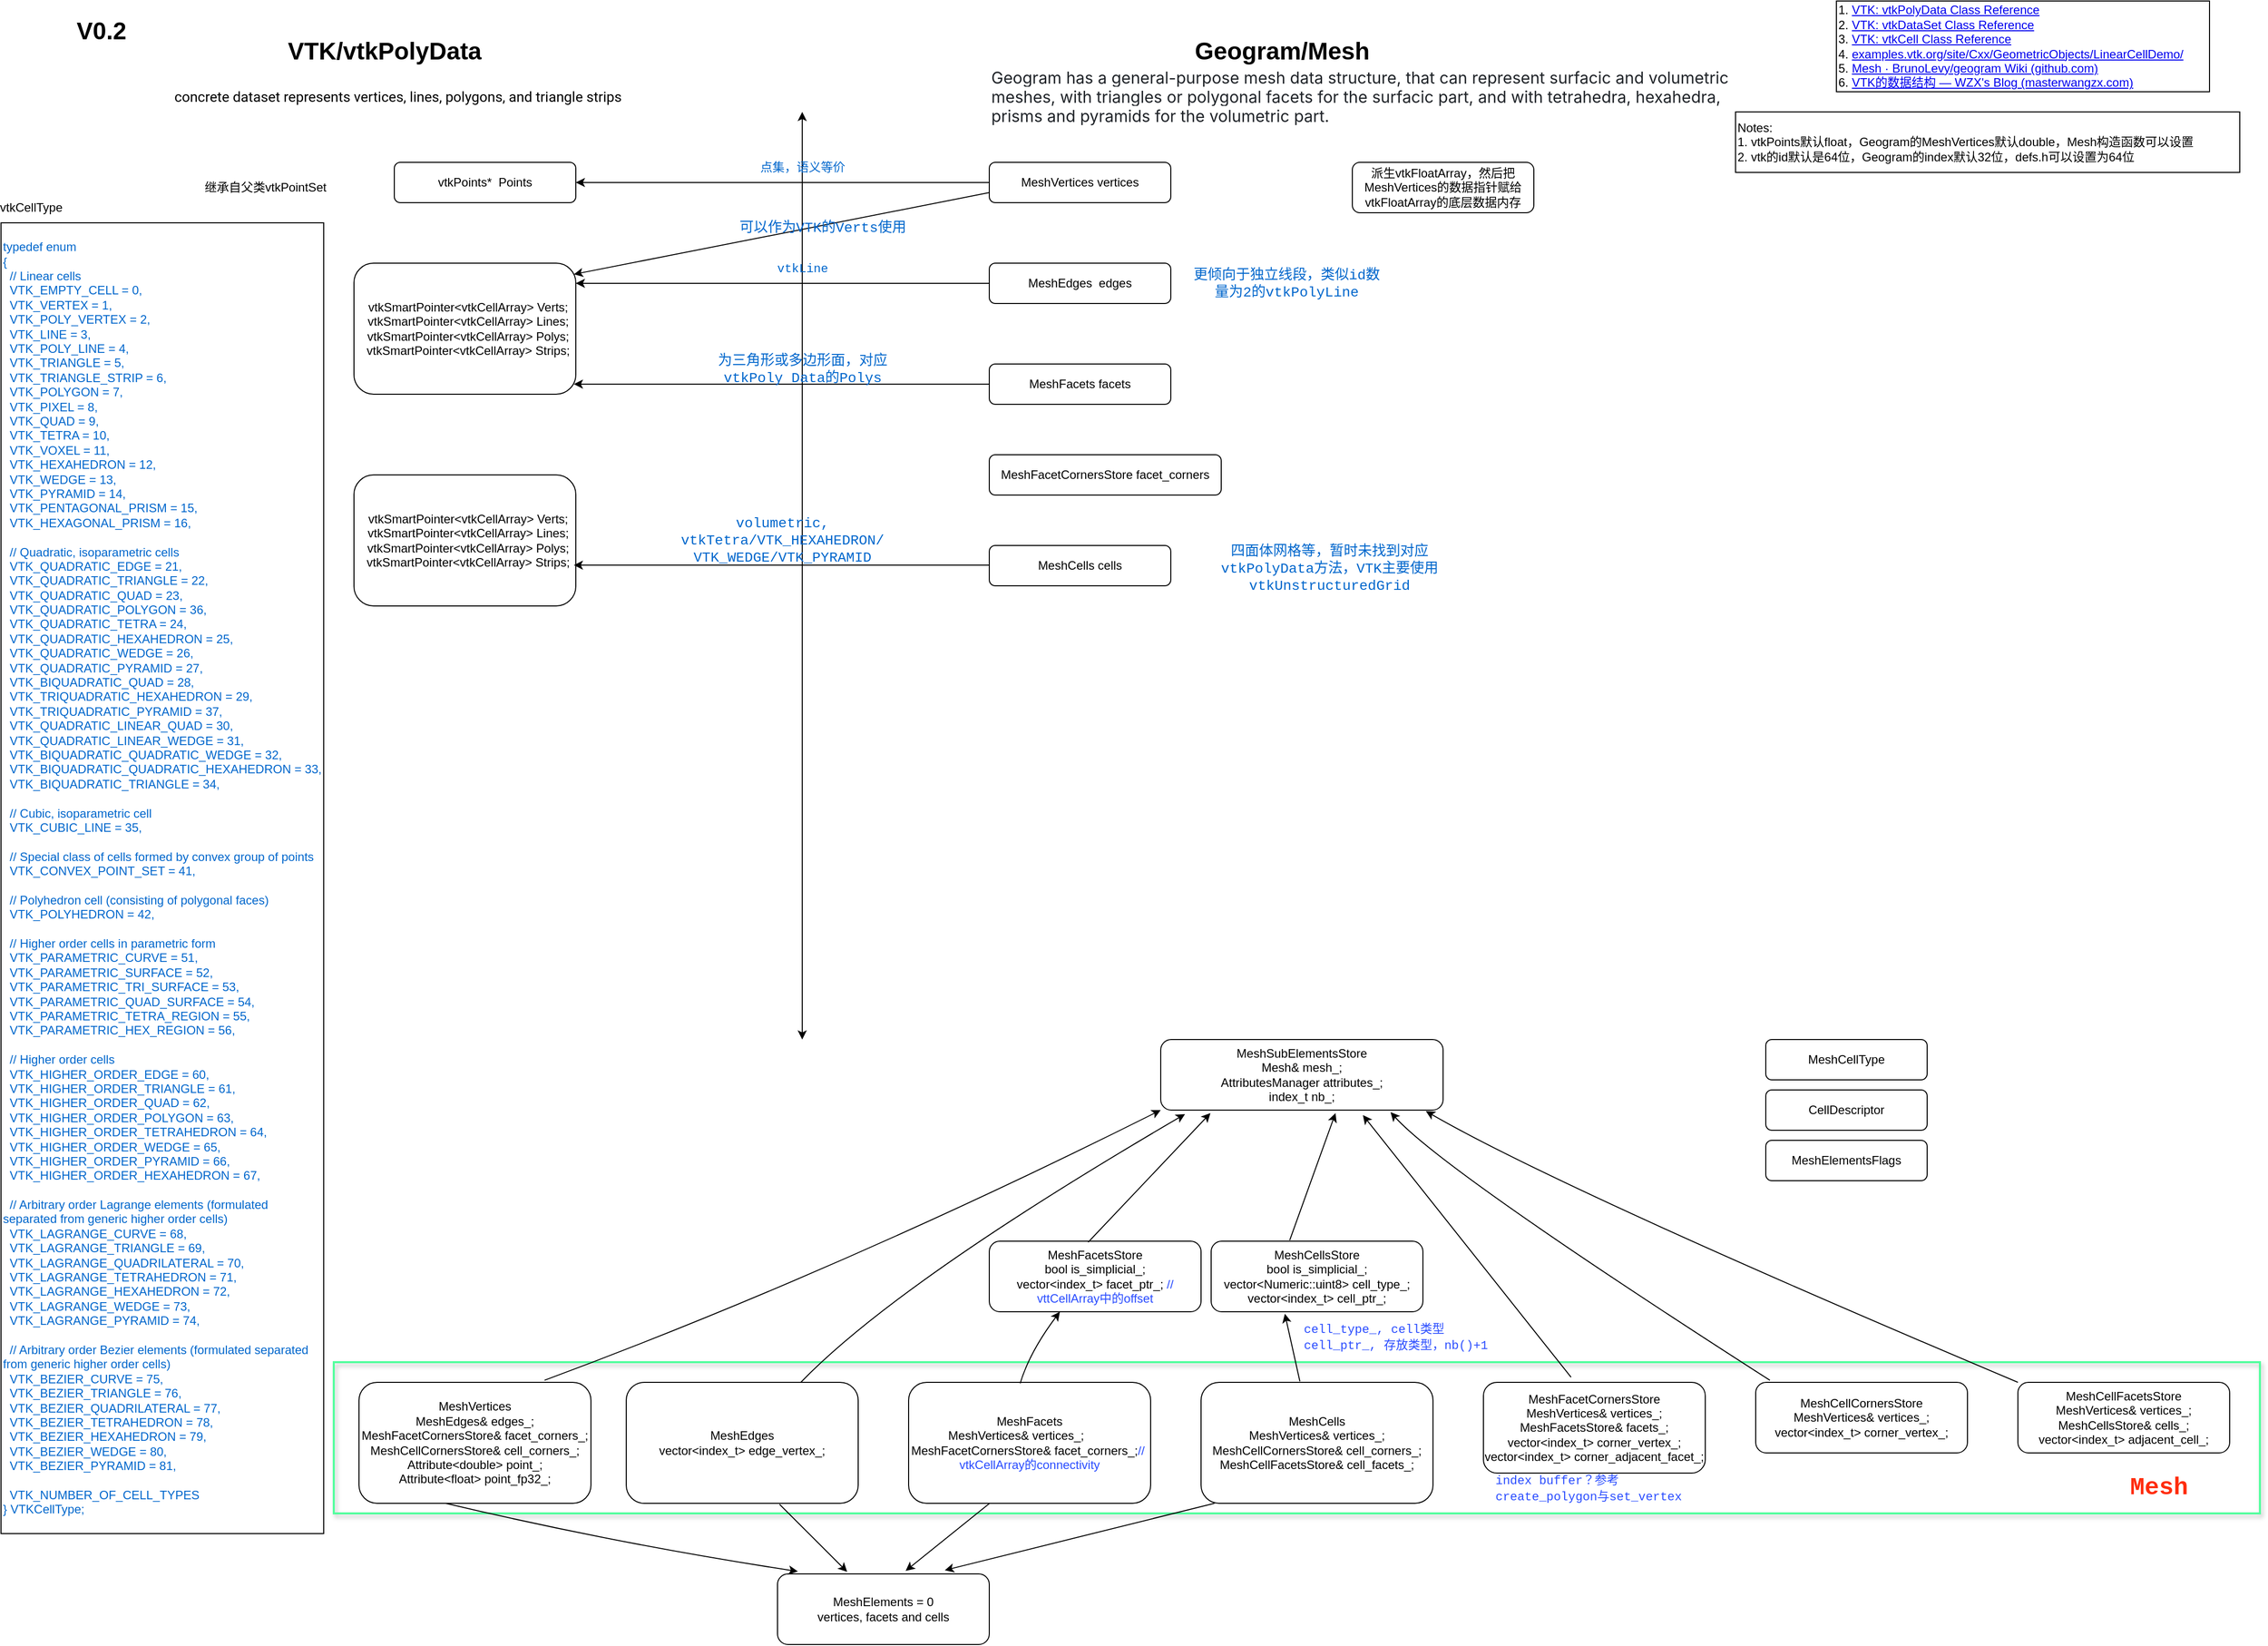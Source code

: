<mxfile version="24.0.5" type="github">
  <diagram name="第 1 页" id="XMMu1WaElMCEHJz5GcHH">
    <mxGraphModel dx="2026" dy="1153" grid="1" gridSize="10" guides="1" tooltips="1" connect="1" arrows="1" fold="1" page="1" pageScale="1" pageWidth="2336" pageHeight="1654" math="0" shadow="0">
      <root>
        <mxCell id="0" />
        <mxCell id="1" parent="0" />
        <mxCell id="H90W-LeO9eNFpw4Knfnw-34" value="" style="rounded=0;whiteSpace=wrap;html=1;fillColor=none;strokeWidth=2;strokeColor=#52FF9D;glass=0;shadow=1;textShadow=1;" parent="1" vertex="1">
          <mxGeometry x="370" y="1360" width="1910" height="150" as="geometry" />
        </mxCell>
        <mxCell id="1BC19tzi-7-pTtwrjPw2-1" value="" style="endArrow=classic;startArrow=classic;html=1;rounded=0;" parent="1" edge="1">
          <mxGeometry width="50" height="50" relative="1" as="geometry">
            <mxPoint x="834.5" y="1040" as="sourcePoint" />
            <mxPoint x="834.5" y="120" as="targetPoint" />
          </mxGeometry>
        </mxCell>
        <mxCell id="1BC19tzi-7-pTtwrjPw2-17" style="edgeStyle=orthogonalEdgeStyle;rounded=0;orthogonalLoop=1;jettySize=auto;html=1;exitX=0;exitY=0.5;exitDx=0;exitDy=0;entryX=1;entryY=0.5;entryDx=0;entryDy=0;" parent="1" source="1BC19tzi-7-pTtwrjPw2-2" target="1BC19tzi-7-pTtwrjPw2-7" edge="1">
          <mxGeometry relative="1" as="geometry" />
        </mxCell>
        <mxCell id="1BC19tzi-7-pTtwrjPw2-2" value="MeshVertices&amp;nbsp;vertices" style="rounded=1;whiteSpace=wrap;html=1;fillColor=none;" parent="1" vertex="1">
          <mxGeometry x="1020" y="170" width="180" height="40" as="geometry" />
        </mxCell>
        <mxCell id="1BC19tzi-7-pTtwrjPw2-3" style="edgeStyle=orthogonalEdgeStyle;rounded=0;orthogonalLoop=1;jettySize=auto;html=1;exitX=1;exitY=1;exitDx=0;exitDy=0;entryX=1;entryY=0.75;entryDx=0;entryDy=0;opacity=0;" parent="1" source="1BC19tzi-7-pTtwrjPw2-2" target="1BC19tzi-7-pTtwrjPw2-2" edge="1">
          <mxGeometry relative="1" as="geometry" />
        </mxCell>
        <mxCell id="1BC19tzi-7-pTtwrjPw2-4" value="MeshEdges&amp;nbsp; edges" style="rounded=1;whiteSpace=wrap;html=1;fillColor=none;" parent="1" vertex="1">
          <mxGeometry x="1020" y="270" width="180" height="40" as="geometry" />
        </mxCell>
        <mxCell id="1BC19tzi-7-pTtwrjPw2-5" value="MeshFacets facets" style="rounded=1;whiteSpace=wrap;html=1;fillColor=none;" parent="1" vertex="1">
          <mxGeometry x="1020" y="370" width="180" height="40" as="geometry" />
        </mxCell>
        <mxCell id="1BC19tzi-7-pTtwrjPw2-6" value="MeshCells cells" style="rounded=1;whiteSpace=wrap;html=1;fillColor=none;" parent="1" vertex="1">
          <mxGeometry x="1020" y="550" width="180" height="40" as="geometry" />
        </mxCell>
        <mxCell id="1BC19tzi-7-pTtwrjPw2-7" value="vtkPoints*&amp;nbsp; Points" style="rounded=1;whiteSpace=wrap;html=1;fillColor=none;" parent="1" vertex="1">
          <mxGeometry x="430" y="170" width="180" height="40" as="geometry" />
        </mxCell>
        <mxCell id="1BC19tzi-7-pTtwrjPw2-8" value="Geogram/Mesh" style="text;strokeColor=none;fillColor=none;html=1;fontSize=24;fontStyle=1;verticalAlign=middle;align=center;" parent="1" vertex="1">
          <mxGeometry x="1260" y="40" width="100" height="40" as="geometry" />
        </mxCell>
        <mxCell id="1BC19tzi-7-pTtwrjPw2-9" value="VTK/vtkPolyData" style="text;strokeColor=none;fillColor=none;html=1;fontSize=24;fontStyle=1;verticalAlign=middle;align=center;" parent="1" vertex="1">
          <mxGeometry x="370" y="40" width="100" height="40" as="geometry" />
        </mxCell>
        <mxCell id="1BC19tzi-7-pTtwrjPw2-10" value="1.&amp;nbsp;&lt;a href=&quot;https://vtk.org/doc/nightly/html/classvtkPolyData.html&quot;&gt;VTK: vtkPolyData Class Reference&lt;/a&gt;&lt;div&gt;2.&amp;nbsp;&lt;a href=&quot;https://vtk.org/doc/nightly/html/classvtkDataSet.html&quot;&gt;VTK: vtkDataSet Class Reference&lt;/a&gt;&lt;/div&gt;&lt;div&gt;3.&amp;nbsp;&lt;a href=&quot;https://vtk.org/doc/nightly/html/classvtkCell.html&quot;&gt;VTK: vtkCell Class Reference&lt;/a&gt;&lt;/div&gt;&lt;div&gt;4.&amp;nbsp;&lt;a href=&quot;https://examples.vtk.org/site/Cxx/GeometricObjects/LinearCellDemo/&quot;&gt;examples.vtk.org/site/Cxx/GeometricObjects/LinearCellDemo/&lt;/a&gt;&lt;br&gt;&lt;div&gt;5.&amp;nbsp;&lt;a style=&quot;background-color: initial;&quot; href=&quot;https://github.com/BrunoLevy/geogram/wiki/Mesh&quot;&gt;Mesh · BrunoLevy/geogram Wiki (github.com)&lt;/a&gt;&lt;/div&gt;&lt;/div&gt;&lt;div&gt;6.&amp;nbsp;&lt;a style=&quot;background-color: initial;&quot; href=&quot;https://masterwangzx.com/2018/10/23/vtk-data-structure/&quot;&gt;VTK的数据结构 — WZX&#39;s Blog (masterwangzx.com)&lt;/a&gt;&lt;/div&gt;" style="rounded=0;whiteSpace=wrap;html=1;align=left;" parent="1" vertex="1">
          <mxGeometry x="1860" y="10" width="370" height="90" as="geometry" />
        </mxCell>
        <mxCell id="1BC19tzi-7-pTtwrjPw2-11" value="继承自父类vtkPointSet" style="text;html=1;align=left;verticalAlign=middle;whiteSpace=wrap;rounded=0;" parent="1" vertex="1">
          <mxGeometry x="240" y="180" width="130" height="30" as="geometry" />
        </mxCell>
        <mxCell id="1BC19tzi-7-pTtwrjPw2-12" value="MeshFacetCornersStore facet_corners" style="rounded=1;whiteSpace=wrap;html=1;fillColor=none;" parent="1" vertex="1">
          <mxGeometry x="1020" y="460" width="230" height="40" as="geometry" />
        </mxCell>
        <mxCell id="1BC19tzi-7-pTtwrjPw2-13" value="&lt;div&gt;&amp;nbsp; vtkSmartPointer&amp;lt;vtkCellArray&amp;gt; Verts;&lt;/div&gt;&lt;div&gt;&amp;nbsp; vtkSmartPointer&amp;lt;vtkCellArray&amp;gt; Lines;&lt;/div&gt;&lt;div&gt;&amp;nbsp; vtkSmartPointer&amp;lt;vtkCellArray&amp;gt; Polys;&lt;/div&gt;&lt;div&gt;&amp;nbsp; vtkSmartPointer&amp;lt;vtkCellArray&amp;gt; Strips;&lt;/div&gt;" style="rounded=1;whiteSpace=wrap;html=1;fillColor=none;" parent="1" vertex="1">
          <mxGeometry x="390" y="270" width="220" height="130" as="geometry" />
        </mxCell>
        <mxCell id="1BC19tzi-7-pTtwrjPw2-14" value="&lt;span style=&quot;font-family: Roboto, sans-serif; font-size: 14px; background-color: rgb(255, 255, 255);&quot;&gt;concrete dataset represents vertices, lines, polygons, and triangle strips&lt;/span&gt;" style="text;html=1;align=left;verticalAlign=middle;whiteSpace=wrap;rounded=0;" parent="1" vertex="1">
          <mxGeometry x="210" y="90" width="460" height="30" as="geometry" />
        </mxCell>
        <mxCell id="1BC19tzi-7-pTtwrjPw2-15" value="&lt;span style=&quot;color: rgb(31, 35, 40); font-family: -apple-system, BlinkMacSystemFont, &amp;quot;Segoe UI&amp;quot;, &amp;quot;Noto Sans&amp;quot;, Helvetica, Arial, sans-serif, &amp;quot;Apple Color Emoji&amp;quot;, &amp;quot;Segoe UI Emoji&amp;quot;; font-size: 16px; background-color: rgb(255, 255, 255);&quot;&gt;Geogram has a general-purpose mesh data structure, that can represent surfacic and volumetric meshes, with triangles or polygonal facets for the surfacic part, and with tetrahedra, hexahedra, prisms and pyramids for the volumetric part.&lt;/span&gt;" style="text;html=1;align=left;verticalAlign=middle;whiteSpace=wrap;rounded=0;" parent="1" vertex="1">
          <mxGeometry x="1020" y="90" width="740" height="30" as="geometry" />
        </mxCell>
        <mxCell id="1BC19tzi-7-pTtwrjPw2-16" value="vtkCellType" style="text;html=1;align=center;verticalAlign=middle;whiteSpace=wrap;rounded=0;" parent="1" vertex="1">
          <mxGeometry x="40" y="200" width="60" height="30" as="geometry" />
        </mxCell>
        <mxCell id="1BC19tzi-7-pTtwrjPw2-20" value="" style="endArrow=classic;html=1;rounded=0;entryX=0.991;entryY=0.085;entryDx=0;entryDy=0;entryPerimeter=0;exitX=0;exitY=0.75;exitDx=0;exitDy=0;" parent="1" source="1BC19tzi-7-pTtwrjPw2-2" target="1BC19tzi-7-pTtwrjPw2-13" edge="1">
          <mxGeometry width="50" height="50" relative="1" as="geometry">
            <mxPoint x="700" y="280" as="sourcePoint" />
            <mxPoint x="750" y="230" as="targetPoint" />
          </mxGeometry>
        </mxCell>
        <mxCell id="1BC19tzi-7-pTtwrjPw2-21" value="&lt;font color=&quot;#0066cc&quot; face=&quot;Courier New&quot;&gt;点集，语义等价&lt;/font&gt;" style="text;html=1;align=center;verticalAlign=middle;whiteSpace=wrap;rounded=0;" parent="1" vertex="1">
          <mxGeometry x="770" y="160" width="130" height="30" as="geometry" />
        </mxCell>
        <mxCell id="1BC19tzi-7-pTtwrjPw2-22" value="&lt;font color=&quot;#0066cc&quot; style=&quot;font-size: 14px;&quot; face=&quot;Courier New&quot;&gt;可以作为VTK的Verts使用&lt;/font&gt;" style="text;html=1;align=center;verticalAlign=middle;whiteSpace=wrap;rounded=0;" parent="1" vertex="1">
          <mxGeometry x="760" y="220" width="190" height="30" as="geometry" />
        </mxCell>
        <mxCell id="1BC19tzi-7-pTtwrjPw2-23" style="edgeStyle=orthogonalEdgeStyle;rounded=0;orthogonalLoop=1;jettySize=auto;html=1;exitX=0;exitY=0.5;exitDx=0;exitDy=0;entryX=0.991;entryY=0.923;entryDx=0;entryDy=0;entryPerimeter=0;" parent="1" source="1BC19tzi-7-pTtwrjPw2-5" target="1BC19tzi-7-pTtwrjPw2-13" edge="1">
          <mxGeometry relative="1" as="geometry" />
        </mxCell>
        <mxCell id="1BC19tzi-7-pTtwrjPw2-24" value="&lt;font color=&quot;#0066cc&quot; style=&quot;font-size: 14px;&quot; face=&quot;Courier New&quot;&gt;为三角形或多边形面，对应vtkPoly Data的Polys&lt;/font&gt;" style="text;html=1;align=center;verticalAlign=middle;whiteSpace=wrap;rounded=0;" parent="1" vertex="1">
          <mxGeometry x="750" y="360" width="170" height="30" as="geometry" />
        </mxCell>
        <mxCell id="1BC19tzi-7-pTtwrjPw2-25" value="&lt;font face=&quot;Courier New&quot; color=&quot;#0066cc&quot;&gt;&lt;span style=&quot;font-size: 14px;&quot;&gt;更倾向于独立线段，类似id数量为2的vtkPolyLine&lt;/span&gt;&lt;/font&gt;" style="text;html=1;align=center;verticalAlign=middle;whiteSpace=wrap;rounded=0;" parent="1" vertex="1">
          <mxGeometry x="1220" y="275" width="190" height="30" as="geometry" />
        </mxCell>
        <mxCell id="1BC19tzi-7-pTtwrjPw2-26" value="&lt;font face=&quot;Courier New&quot; color=&quot;#0066cc&quot;&gt;&lt;span style=&quot;font-size: 14px;&quot;&gt;四面体网格等，暂时未找到对应vtkPolyData方法，VTK主要使用vtkUnstructuredGrid&lt;/span&gt;&lt;/font&gt;" style="text;html=1;align=center;verticalAlign=middle;whiteSpace=wrap;rounded=0;" parent="1" vertex="1">
          <mxGeometry x="1220" y="540" width="275" height="65" as="geometry" />
        </mxCell>
        <mxCell id="1BC19tzi-7-pTtwrjPw2-27" value="&lt;h1&gt;V0.2&lt;/h1&gt;" style="text;html=1;spacing=5;spacingTop=-20;whiteSpace=wrap;overflow=hidden;rounded=0;" parent="1" vertex="1">
          <mxGeometry x="110" y="20" width="70" height="40" as="geometry" />
        </mxCell>
        <mxCell id="H90W-LeO9eNFpw4Knfnw-1" value="派生vtkFloatArray，然后把MeshVertices的数据指针赋给vtkFloatArray的底层数据内存" style="rounded=1;whiteSpace=wrap;html=1;fillColor=none;" parent="1" vertex="1">
          <mxGeometry x="1380" y="170" width="180" height="50" as="geometry" />
        </mxCell>
        <mxCell id="H90W-LeO9eNFpw4Knfnw-2" value="MeshSubElementsStore&lt;div&gt;&lt;div&gt;Mesh&amp;amp; mesh_;&lt;/div&gt;&lt;div&gt;AttributesManager attributes_;&lt;/div&gt;&lt;div&gt;index_t nb_;&lt;/div&gt;&lt;/div&gt;" style="rounded=1;whiteSpace=wrap;html=1;fillColor=none;" parent="1" vertex="1">
          <mxGeometry x="1190" y="1040" width="280" height="70" as="geometry" />
        </mxCell>
        <mxCell id="H90W-LeO9eNFpw4Knfnw-3" value="MeshElements = 0&lt;div&gt;vertices, facets and cells&lt;br&gt;&lt;/div&gt;" style="rounded=1;whiteSpace=wrap;html=1;fillColor=none;" parent="1" vertex="1">
          <mxGeometry x="810" y="1570" width="210" height="70" as="geometry" />
        </mxCell>
        <mxCell id="H90W-LeO9eNFpw4Knfnw-4" value="&lt;div&gt;MeshVertices&lt;br&gt;&lt;/div&gt;&lt;div&gt;&lt;div&gt;MeshEdges&amp;amp; edges_;&lt;/div&gt;&lt;div&gt;MeshFacetCornersStore&amp;amp; facet_corners_;&lt;/div&gt;&lt;div&gt;MeshCellCornersStore&amp;amp; cell_corners_;&lt;/div&gt;&lt;div&gt;Attribute&amp;lt;double&amp;gt; point_;&lt;/div&gt;&lt;div&gt;Attribute&amp;lt;float&amp;gt; point_fp32_;&lt;/div&gt;&lt;/div&gt;" style="rounded=1;whiteSpace=wrap;html=1;fillColor=none;" parent="1" vertex="1">
          <mxGeometry x="395" y="1380" width="230" height="120" as="geometry" />
        </mxCell>
        <mxCell id="H90W-LeO9eNFpw4Knfnw-6" value="" style="curved=1;endArrow=classic;html=1;rounded=0;entryX=0.096;entryY=-0.035;entryDx=0;entryDy=0;exitX=0.374;exitY=1;exitDx=0;exitDy=0;exitPerimeter=0;entryPerimeter=0;" parent="1" source="H90W-LeO9eNFpw4Knfnw-4" target="H90W-LeO9eNFpw4Knfnw-3" edge="1">
          <mxGeometry width="50" height="50" relative="1" as="geometry">
            <mxPoint x="980" y="1330" as="sourcePoint" />
            <mxPoint x="900" y="1240" as="targetPoint" />
            <Array as="points">
              <mxPoint x="650" y="1540" />
            </Array>
          </mxGeometry>
        </mxCell>
        <mxCell id="H90W-LeO9eNFpw4Knfnw-8" value="" style="curved=1;endArrow=classic;html=1;rounded=0;entryX=0;entryY=1;entryDx=0;entryDy=0;exitX=0.8;exitY=-0.017;exitDx=0;exitDy=0;exitPerimeter=0;" parent="1" source="H90W-LeO9eNFpw4Knfnw-4" target="H90W-LeO9eNFpw4Knfnw-2" edge="1">
          <mxGeometry width="50" height="50" relative="1" as="geometry">
            <mxPoint x="970" y="1370" as="sourcePoint" />
            <mxPoint x="1140" y="1190" as="targetPoint" />
            <Array as="points">
              <mxPoint x="870" y="1270" />
            </Array>
          </mxGeometry>
        </mxCell>
        <mxCell id="H90W-LeO9eNFpw4Knfnw-9" value="MeshEdges&lt;div&gt;vector&amp;lt;index_t&amp;gt; edge_vertex_;&lt;br&gt;&lt;/div&gt;" style="rounded=1;whiteSpace=wrap;html=1;fillColor=none;" parent="1" vertex="1">
          <mxGeometry x="660" y="1380" width="230" height="120" as="geometry" />
        </mxCell>
        <mxCell id="H90W-LeO9eNFpw4Knfnw-10" value="MeshFacetsStore&lt;div&gt;bool is_simplicial_;&lt;br&gt;&lt;div&gt;vector&amp;lt;index_t&amp;gt; facet_ptr_;&lt;font color=&quot;#21ff5c&quot;&gt;&amp;nbsp;&lt;/font&gt;&lt;font color=&quot;#294cff&quot;&gt;// vttCellArray中的offset&lt;/font&gt;&lt;br&gt;&lt;/div&gt;&lt;/div&gt;" style="rounded=1;whiteSpace=wrap;html=1;fillColor=none;" parent="1" vertex="1">
          <mxGeometry x="1020" y="1240" width="210" height="70" as="geometry" />
        </mxCell>
        <mxCell id="H90W-LeO9eNFpw4Knfnw-11" value="" style="curved=1;endArrow=classic;html=1;rounded=0;entryX=0.329;entryY=-0.029;entryDx=0;entryDy=0;entryPerimeter=0;exitX=0.661;exitY=1.008;exitDx=0;exitDy=0;exitPerimeter=0;" parent="1" target="H90W-LeO9eNFpw4Knfnw-3" edge="1" source="H90W-LeO9eNFpw4Knfnw-9">
          <mxGeometry width="50" height="50" relative="1" as="geometry">
            <mxPoint x="819.375" y="1505.01" as="sourcePoint" />
            <mxPoint x="841.3" y="1310" as="targetPoint" />
            <Array as="points" />
          </mxGeometry>
        </mxCell>
        <mxCell id="H90W-LeO9eNFpw4Knfnw-12" value="" style="curved=1;endArrow=classic;html=1;rounded=0;entryX=0.086;entryY=1.057;entryDx=0;entryDy=0;entryPerimeter=0;" parent="1" source="H90W-LeO9eNFpw4Knfnw-9" target="H90W-LeO9eNFpw4Knfnw-2" edge="1">
          <mxGeometry width="50" height="50" relative="1" as="geometry">
            <mxPoint x="724" y="1370.04" as="sourcePoint" />
            <mxPoint x="1030" y="1182.04" as="targetPoint" />
            <Array as="points">
              <mxPoint x="930" y="1280" />
            </Array>
          </mxGeometry>
        </mxCell>
        <mxCell id="H90W-LeO9eNFpw4Knfnw-13" value="&lt;div&gt;&lt;div&gt;MeshFacetCornersStore&lt;br&gt;&lt;/div&gt;&lt;/div&gt;&lt;div&gt;&lt;div&gt;MeshVertices&amp;amp; vertices_;&lt;/div&gt;&lt;div&gt;MeshFacetsStore&amp;amp; facets_;&lt;/div&gt;&lt;div&gt;vector&amp;lt;index_t&amp;gt; corner_vertex_;&lt;/div&gt;&lt;div&gt;vector&amp;lt;index_t&amp;gt; corner_adjacent_facet_;&lt;/div&gt;&lt;/div&gt;" style="rounded=1;whiteSpace=wrap;html=1;fillColor=none;" parent="1" vertex="1">
          <mxGeometry x="1510" y="1380" width="220" height="90" as="geometry" />
        </mxCell>
        <mxCell id="H90W-LeO9eNFpw4Knfnw-14" value="" style="curved=1;endArrow=classic;html=1;rounded=0;entryX=0.176;entryY=1.043;entryDx=0;entryDy=0;exitX=0.467;exitY=0.014;exitDx=0;exitDy=0;exitPerimeter=0;entryPerimeter=0;" parent="1" source="H90W-LeO9eNFpw4Knfnw-10" target="H90W-LeO9eNFpw4Knfnw-2" edge="1">
          <mxGeometry width="50" height="50" relative="1" as="geometry">
            <mxPoint x="988" y="1367.96" as="sourcePoint" />
            <mxPoint x="1091" y="1180" as="targetPoint" />
            <Array as="points" />
          </mxGeometry>
        </mxCell>
        <mxCell id="H90W-LeO9eNFpw4Knfnw-16" value="" style="curved=1;endArrow=classic;html=1;rounded=0;exitX=0.395;exitY=-0.056;exitDx=0;exitDy=0;exitPerimeter=0;entryX=0.716;entryY=1.071;entryDx=0;entryDy=0;entryPerimeter=0;" parent="1" source="H90W-LeO9eNFpw4Knfnw-13" target="H90W-LeO9eNFpw4Knfnw-2" edge="1">
          <mxGeometry width="50" height="50" relative="1" as="geometry">
            <mxPoint x="1199.96" y="1236" as="sourcePoint" />
            <mxPoint x="1240" y="1180" as="targetPoint" />
            <Array as="points" />
          </mxGeometry>
        </mxCell>
        <mxCell id="H90W-LeO9eNFpw4Knfnw-17" value="&lt;div&gt;&lt;div&gt;MeshFacets&lt;br&gt;&lt;/div&gt;&lt;div&gt;MeshVertices&amp;amp; vertices_;&amp;nbsp; &amp;nbsp; &amp;nbsp; &amp;nbsp;&amp;nbsp;&lt;/div&gt;&lt;div&gt;MeshFacetCornersStore&amp;amp; facet_corners_;&lt;font color=&quot;#294cff&quot;&gt;//&amp;nbsp;&lt;/font&gt;&lt;/div&gt;&lt;div&gt;&lt;font color=&quot;#294cff&quot;&gt;vtkCellArray的connectivity&lt;/font&gt;&lt;/div&gt;&lt;/div&gt;" style="rounded=1;whiteSpace=wrap;html=1;fillColor=none;" parent="1" vertex="1">
          <mxGeometry x="940" y="1380" width="240" height="120" as="geometry" />
        </mxCell>
        <mxCell id="H90W-LeO9eNFpw4Knfnw-18" value="" style="curved=1;endArrow=classic;html=1;rounded=0;entryX=0.605;entryY=-0.043;entryDx=0;entryDy=0;entryPerimeter=0;" parent="1" target="H90W-LeO9eNFpw4Knfnw-3" edge="1">
          <mxGeometry width="50" height="50" relative="1" as="geometry">
            <mxPoint x="1020.289" y="1500" as="sourcePoint" />
            <mxPoint x="909.72" y="1300" as="targetPoint" />
            <Array as="points" />
          </mxGeometry>
        </mxCell>
        <mxCell id="H90W-LeO9eNFpw4Knfnw-19" value="" style="curved=1;endArrow=classic;html=1;rounded=0;exitX=0.461;exitY=0.008;exitDx=0;exitDy=0;exitPerimeter=0;" parent="1" source="H90W-LeO9eNFpw4Knfnw-17" edge="1">
          <mxGeometry width="50" height="50" relative="1" as="geometry">
            <mxPoint x="909.63" y="1507.96" as="sourcePoint" />
            <mxPoint x="1090" y="1310" as="targetPoint" />
            <Array as="points">
              <mxPoint x="1060" y="1350" />
            </Array>
          </mxGeometry>
        </mxCell>
        <mxCell id="H90W-LeO9eNFpw4Knfnw-20" value="&lt;div&gt;CellDescriptor&lt;br&gt;&lt;/div&gt;" style="rounded=1;whiteSpace=wrap;html=1;fillColor=none;" parent="1" vertex="1">
          <mxGeometry x="1790" y="1090" width="160" height="40" as="geometry" />
        </mxCell>
        <mxCell id="H90W-LeO9eNFpw4Knfnw-22" value="" style="curved=1;endArrow=classic;html=1;rounded=0;entryX=0.619;entryY=1.043;entryDx=0;entryDy=0;exitX=0.371;exitY=-0.014;exitDx=0;exitDy=0;entryPerimeter=0;exitPerimeter=0;" parent="1" source="H90W-LeO9eNFpw4Knfnw-21" target="H90W-LeO9eNFpw4Knfnw-2" edge="1">
          <mxGeometry width="50" height="50" relative="1" as="geometry">
            <mxPoint x="1309.04" y="1211" as="sourcePoint" />
            <mxPoint x="1200" y="1150" as="targetPoint" />
            <Array as="points" />
          </mxGeometry>
        </mxCell>
        <mxCell id="H90W-LeO9eNFpw4Knfnw-23" value="MeshCellCornersStore&lt;br&gt;&lt;div&gt;&lt;div&gt;MeshVertices&amp;amp; vertices_;&lt;/div&gt;&lt;div&gt;vector&amp;lt;index_t&amp;gt; corner_vertex_;&lt;/div&gt;&lt;/div&gt;" style="rounded=1;whiteSpace=wrap;html=1;fillColor=none;" parent="1" vertex="1">
          <mxGeometry x="1780" y="1380" width="210" height="70" as="geometry" />
        </mxCell>
        <mxCell id="H90W-LeO9eNFpw4Knfnw-24" value="" style="curved=1;endArrow=classic;html=1;rounded=0;entryX=0.814;entryY=1.029;entryDx=0;entryDy=0;exitX=0.067;exitY=-0.029;exitDx=0;exitDy=0;exitPerimeter=0;entryPerimeter=0;" parent="1" source="H90W-LeO9eNFpw4Knfnw-23" target="H90W-LeO9eNFpw4Knfnw-2" edge="1">
          <mxGeometry width="50" height="50" relative="1" as="geometry">
            <mxPoint x="1560" y="1210" as="sourcePoint" />
            <mxPoint x="1360" y="1130" as="targetPoint" />
            <Array as="points">
              <mxPoint x="1470" y="1170" />
            </Array>
          </mxGeometry>
        </mxCell>
        <mxCell id="H90W-LeO9eNFpw4Knfnw-25" value="MeshCellFacetsStore&lt;div&gt;&lt;div&gt;MeshVertices&amp;amp; vertices_;&lt;/div&gt;&lt;div&gt;MeshCellsStore&amp;amp; cells_;&lt;/div&gt;&lt;div&gt;vector&amp;lt;index_t&amp;gt; adjacent_cell_;&lt;/div&gt;&lt;/div&gt;" style="rounded=1;whiteSpace=wrap;html=1;fillColor=none;" parent="1" vertex="1">
          <mxGeometry x="2040" y="1380" width="210" height="70" as="geometry" />
        </mxCell>
        <mxCell id="H90W-LeO9eNFpw4Knfnw-26" value="" style="curved=1;endArrow=classic;html=1;rounded=0;entryX=0.939;entryY=1.014;entryDx=0;entryDy=0;exitX=0;exitY=0;exitDx=0;exitDy=0;entryPerimeter=0;" parent="1" source="H90W-LeO9eNFpw4Knfnw-25" target="H90W-LeO9eNFpw4Knfnw-2" edge="1">
          <mxGeometry width="50" height="50" relative="1" as="geometry">
            <mxPoint x="1814" y="1228" as="sourcePoint" />
            <mxPoint x="1360" y="1110" as="targetPoint" />
            <Array as="points">
              <mxPoint x="1590" y="1190" />
            </Array>
          </mxGeometry>
        </mxCell>
        <mxCell id="H90W-LeO9eNFpw4Knfnw-27" value="MeshCells&lt;div&gt;&lt;div&gt;MeshVertices&amp;amp; vertices_;&lt;/div&gt;&lt;div&gt;MeshCellCornersStore&amp;amp; cell_corners_;&lt;/div&gt;&lt;div&gt;MeshCellFacetsStore&amp;amp; cell_facets_;&lt;/div&gt;&lt;/div&gt;" style="rounded=1;whiteSpace=wrap;html=1;fillColor=none;" parent="1" vertex="1">
          <mxGeometry x="1230" y="1380" width="230" height="120" as="geometry" />
        </mxCell>
        <mxCell id="H90W-LeO9eNFpw4Knfnw-28" value="" style="curved=1;endArrow=classic;html=1;rounded=0;entryX=0.348;entryY=1.029;entryDx=0;entryDy=0;exitX=0.426;exitY=-0.008;exitDx=0;exitDy=0;entryPerimeter=0;exitPerimeter=0;" parent="1" source="H90W-LeO9eNFpw4Knfnw-27" target="H90W-LeO9eNFpw4Knfnw-21" edge="1">
          <mxGeometry width="50" height="50" relative="1" as="geometry">
            <mxPoint x="1549.97" y="1391" as="sourcePoint" />
            <mxPoint x="1604.6" y="1320" as="targetPoint" />
            <Array as="points" />
          </mxGeometry>
        </mxCell>
        <mxCell id="H90W-LeO9eNFpw4Knfnw-29" value="" style="curved=1;endArrow=classic;html=1;rounded=0;entryX=0.79;entryY=-0.052;entryDx=0;entryDy=0;entryPerimeter=0;" parent="1" target="H90W-LeO9eNFpw4Knfnw-3" edge="1">
          <mxGeometry width="50" height="50" relative="1" as="geometry">
            <mxPoint x="1243.239" y="1500" as="sourcePoint" />
            <mxPoint x="1209.95" y="1567" as="targetPoint" />
            <Array as="points" />
          </mxGeometry>
        </mxCell>
        <mxCell id="H90W-LeO9eNFpw4Knfnw-30" value="&lt;div&gt;MeshElementsFlags&lt;br&gt;&lt;/div&gt;" style="rounded=1;whiteSpace=wrap;html=1;fillColor=none;" parent="1" vertex="1">
          <mxGeometry x="1790" y="1140" width="160" height="40" as="geometry" />
        </mxCell>
        <mxCell id="H90W-LeO9eNFpw4Knfnw-21" value="&lt;div&gt;&lt;div&gt;MeshCellsStore&lt;br&gt;&lt;/div&gt;&lt;/div&gt;&lt;div&gt;&lt;div&gt;bool is_simplicial_;&lt;/div&gt;&lt;div&gt;vector&amp;lt;Numeric::uint8&amp;gt; cell_type_;&lt;/div&gt;&lt;div&gt;vector&amp;lt;index_t&amp;gt; cell_ptr_;&lt;/div&gt;&lt;/div&gt;" style="rounded=1;whiteSpace=wrap;html=1;fillColor=none;" parent="1" vertex="1">
          <mxGeometry x="1240" y="1240" width="210" height="70" as="geometry" />
        </mxCell>
        <mxCell id="H90W-LeO9eNFpw4Knfnw-35" value="&lt;font color=&quot;#ff2d0d&quot; face=&quot;Courier New&quot; style=&quot;font-size: 24px;&quot;&gt;&lt;b&gt;Mesh&lt;/b&gt;&lt;/font&gt;" style="text;html=1;align=center;verticalAlign=middle;whiteSpace=wrap;rounded=0;" parent="1" vertex="1">
          <mxGeometry x="2150" y="1470" width="60" height="30" as="geometry" />
        </mxCell>
        <mxCell id="H90W-LeO9eNFpw4Knfnw-36" value="&lt;div&gt;MeshCellType&lt;br&gt;&lt;/div&gt;" style="rounded=1;whiteSpace=wrap;html=1;fillColor=none;" parent="1" vertex="1">
          <mxGeometry x="1790" y="1040" width="160" height="40" as="geometry" />
        </mxCell>
        <mxCell id="H90W-LeO9eNFpw4Knfnw-37" value="&lt;font face=&quot;Courier New&quot; color=&quot;#294cff&quot;&gt;index buffer？参考create_polygon与set_vertex&lt;/font&gt;" style="text;html=1;align=left;verticalAlign=middle;whiteSpace=wrap;rounded=0;" parent="1" vertex="1">
          <mxGeometry x="1520" y="1470" width="200" height="30" as="geometry" />
        </mxCell>
        <mxCell id="H90W-LeO9eNFpw4Knfnw-38" value="Notes:&lt;div&gt;1. vtkPoints默认float，Geogram的MeshVertices默认double，Mesh构造函数可以设置&lt;/div&gt;&lt;div&gt;2. vtk的id默认是64位，Geogram的index默认32位，defs.h可以设置为64位&lt;/div&gt;" style="rounded=0;whiteSpace=wrap;html=1;align=left;" parent="1" vertex="1">
          <mxGeometry x="1760" y="120" width="500" height="60" as="geometry" />
        </mxCell>
        <mxCell id="z10PdW8iMCry290luzMG-1" value="&lt;font face=&quot;Courier New&quot; color=&quot;#294cff&quot;&gt;cell_type_, cell类型&lt;/font&gt;&lt;div&gt;&lt;font face=&quot;Courier New&quot; color=&quot;#294cff&quot;&gt;cell_ptr_, 存放类型，nb()+1&lt;/font&gt;&lt;/div&gt;" style="text;html=1;align=left;verticalAlign=middle;whiteSpace=wrap;rounded=0;" vertex="1" parent="1">
          <mxGeometry x="1330" y="1320" width="200" height="30" as="geometry" />
        </mxCell>
        <mxCell id="z10PdW8iMCry290luzMG-2" style="edgeStyle=orthogonalEdgeStyle;rounded=0;orthogonalLoop=1;jettySize=auto;html=1;exitX=0;exitY=0.5;exitDx=0;exitDy=0;entryX=1;entryY=0.5;entryDx=0;entryDy=0;" edge="1" parent="1">
          <mxGeometry relative="1" as="geometry">
            <mxPoint x="1020" y="290" as="sourcePoint" />
            <mxPoint x="610" y="290" as="targetPoint" />
          </mxGeometry>
        </mxCell>
        <mxCell id="z10PdW8iMCry290luzMG-3" value="&lt;font color=&quot;#0066cc&quot; face=&quot;Courier New&quot;&gt;vtkLine&lt;/font&gt;" style="text;html=1;align=center;verticalAlign=middle;whiteSpace=wrap;rounded=0;" vertex="1" parent="1">
          <mxGeometry x="770" y="260" width="130" height="30" as="geometry" />
        </mxCell>
        <mxCell id="z10PdW8iMCry290luzMG-4" value="&lt;div&gt;&amp;nbsp; vtkSmartPointer&amp;lt;vtkCellArray&amp;gt; Verts;&lt;/div&gt;&lt;div&gt;&amp;nbsp; vtkSmartPointer&amp;lt;vtkCellArray&amp;gt; Lines;&lt;/div&gt;&lt;div&gt;&amp;nbsp; vtkSmartPointer&amp;lt;vtkCellArray&amp;gt; Polys;&lt;/div&gt;&lt;div&gt;&amp;nbsp; vtkSmartPointer&amp;lt;vtkCellArray&amp;gt; Strips;&lt;/div&gt;" style="rounded=1;whiteSpace=wrap;html=1;fillColor=none;" vertex="1" parent="1">
          <mxGeometry x="390" y="480" width="220" height="130" as="geometry" />
        </mxCell>
        <mxCell id="z10PdW8iMCry290luzMG-5" value="&lt;font face=&quot;Courier New&quot; color=&quot;#0066cc&quot;&gt;&lt;span style=&quot;font-size: 14px;&quot;&gt;volumetric, vtkTetra/VTK_HEXAHEDRON/&lt;/span&gt;&lt;/font&gt;&lt;div&gt;&lt;font face=&quot;Courier New&quot; color=&quot;#0066cc&quot;&gt;&lt;span style=&quot;font-size: 14px;&quot;&gt;VTK_WEDGE/VTK_PYRAMID&lt;/span&gt;&lt;/font&gt;&lt;/div&gt;" style="text;html=1;align=center;verticalAlign=middle;whiteSpace=wrap;rounded=0;" vertex="1" parent="1">
          <mxGeometry x="730" y="530" width="170" height="30" as="geometry" />
        </mxCell>
        <mxCell id="z10PdW8iMCry290luzMG-6" style="edgeStyle=orthogonalEdgeStyle;rounded=0;orthogonalLoop=1;jettySize=auto;html=1;exitX=0;exitY=0.5;exitDx=0;exitDy=0;entryX=0.991;entryY=0.923;entryDx=0;entryDy=0;entryPerimeter=0;" edge="1" parent="1">
          <mxGeometry relative="1" as="geometry">
            <mxPoint x="1020" y="569.51" as="sourcePoint" />
            <mxPoint x="608" y="569.51" as="targetPoint" />
          </mxGeometry>
        </mxCell>
        <mxCell id="z10PdW8iMCry290luzMG-8" value="&lt;div&gt;typedef enum&lt;/div&gt;&lt;div&gt;{&lt;/div&gt;&lt;div&gt;&amp;nbsp; // Linear cells&lt;/div&gt;&lt;div&gt;&amp;nbsp; VTK_EMPTY_CELL = 0,&lt;/div&gt;&lt;div&gt;&amp;nbsp; VTK_VERTEX = 1,&lt;/div&gt;&lt;div&gt;&amp;nbsp; VTK_POLY_VERTEX = 2,&lt;/div&gt;&lt;div&gt;&amp;nbsp; VTK_LINE = 3,&lt;/div&gt;&lt;div&gt;&amp;nbsp; VTK_POLY_LINE = 4,&lt;/div&gt;&lt;div&gt;&amp;nbsp; VTK_TRIANGLE = 5,&lt;/div&gt;&lt;div&gt;&amp;nbsp; VTK_TRIANGLE_STRIP = 6,&lt;/div&gt;&lt;div&gt;&amp;nbsp; VTK_POLYGON = 7,&lt;/div&gt;&lt;div&gt;&amp;nbsp; VTK_PIXEL = 8,&lt;/div&gt;&lt;div&gt;&amp;nbsp; VTK_QUAD = 9,&lt;/div&gt;&lt;div&gt;&amp;nbsp; VTK_TETRA = 10,&lt;/div&gt;&lt;div&gt;&amp;nbsp; VTK_VOXEL = 11,&lt;/div&gt;&lt;div&gt;&amp;nbsp; VTK_HEXAHEDRON = 12,&lt;/div&gt;&lt;div&gt;&amp;nbsp; VTK_WEDGE = 13,&lt;/div&gt;&lt;div&gt;&amp;nbsp; VTK_PYRAMID = 14,&lt;/div&gt;&lt;div&gt;&amp;nbsp; VTK_PENTAGONAL_PRISM = 15,&lt;/div&gt;&lt;div&gt;&amp;nbsp; VTK_HEXAGONAL_PRISM = 16,&lt;/div&gt;&lt;div&gt;&lt;br&gt;&lt;/div&gt;&lt;div&gt;&amp;nbsp; // Quadratic, isoparametric cells&lt;/div&gt;&lt;div&gt;&amp;nbsp; VTK_QUADRATIC_EDGE = 21,&lt;/div&gt;&lt;div&gt;&amp;nbsp; VTK_QUADRATIC_TRIANGLE = 22,&lt;/div&gt;&lt;div&gt;&amp;nbsp; VTK_QUADRATIC_QUAD = 23,&lt;/div&gt;&lt;div&gt;&amp;nbsp; VTK_QUADRATIC_POLYGON = 36,&lt;/div&gt;&lt;div&gt;&amp;nbsp; VTK_QUADRATIC_TETRA = 24,&lt;/div&gt;&lt;div&gt;&amp;nbsp; VTK_QUADRATIC_HEXAHEDRON = 25,&lt;/div&gt;&lt;div&gt;&amp;nbsp; VTK_QUADRATIC_WEDGE = 26,&lt;/div&gt;&lt;div&gt;&amp;nbsp; VTK_QUADRATIC_PYRAMID = 27,&lt;/div&gt;&lt;div&gt;&amp;nbsp; VTK_BIQUADRATIC_QUAD = 28,&lt;/div&gt;&lt;div&gt;&amp;nbsp; VTK_TRIQUADRATIC_HEXAHEDRON = 29,&lt;/div&gt;&lt;div&gt;&amp;nbsp; VTK_TRIQUADRATIC_PYRAMID = 37,&lt;/div&gt;&lt;div&gt;&amp;nbsp; VTK_QUADRATIC_LINEAR_QUAD = 30,&lt;/div&gt;&lt;div&gt;&amp;nbsp; VTK_QUADRATIC_LINEAR_WEDGE = 31,&lt;/div&gt;&lt;div&gt;&amp;nbsp; VTK_BIQUADRATIC_QUADRATIC_WEDGE = 32,&lt;/div&gt;&lt;div&gt;&amp;nbsp; VTK_BIQUADRATIC_QUADRATIC_HEXAHEDRON = 33,&lt;/div&gt;&lt;div&gt;&amp;nbsp; VTK_BIQUADRATIC_TRIANGLE = 34,&lt;/div&gt;&lt;div&gt;&lt;br&gt;&lt;/div&gt;&lt;div&gt;&amp;nbsp; // Cubic, isoparametric cell&lt;/div&gt;&lt;div&gt;&amp;nbsp; VTK_CUBIC_LINE = 35,&lt;/div&gt;&lt;div&gt;&lt;br&gt;&lt;/div&gt;&lt;div&gt;&amp;nbsp; // Special class of cells formed by convex group of points&lt;/div&gt;&lt;div&gt;&amp;nbsp; VTK_CONVEX_POINT_SET = 41,&lt;/div&gt;&lt;div&gt;&lt;br&gt;&lt;/div&gt;&lt;div&gt;&amp;nbsp; // Polyhedron cell (consisting of polygonal faces)&lt;/div&gt;&lt;div&gt;&amp;nbsp; VTK_POLYHEDRON = 42,&lt;/div&gt;&lt;div&gt;&lt;br&gt;&lt;/div&gt;&lt;div&gt;&amp;nbsp; // Higher order cells in parametric form&lt;/div&gt;&lt;div&gt;&amp;nbsp; VTK_PARAMETRIC_CURVE = 51,&lt;/div&gt;&lt;div&gt;&amp;nbsp; VTK_PARAMETRIC_SURFACE = 52,&lt;/div&gt;&lt;div&gt;&amp;nbsp; VTK_PARAMETRIC_TRI_SURFACE = 53,&lt;/div&gt;&lt;div&gt;&amp;nbsp; VTK_PARAMETRIC_QUAD_SURFACE = 54,&lt;/div&gt;&lt;div&gt;&amp;nbsp; VTK_PARAMETRIC_TETRA_REGION = 55,&lt;/div&gt;&lt;div&gt;&amp;nbsp; VTK_PARAMETRIC_HEX_REGION = 56,&lt;/div&gt;&lt;div&gt;&lt;br&gt;&lt;/div&gt;&lt;div&gt;&amp;nbsp; // Higher order cells&lt;/div&gt;&lt;div&gt;&amp;nbsp; VTK_HIGHER_ORDER_EDGE = 60,&lt;/div&gt;&lt;div&gt;&amp;nbsp; VTK_HIGHER_ORDER_TRIANGLE = 61,&lt;/div&gt;&lt;div&gt;&amp;nbsp; VTK_HIGHER_ORDER_QUAD = 62,&lt;/div&gt;&lt;div&gt;&amp;nbsp; VTK_HIGHER_ORDER_POLYGON = 63,&lt;/div&gt;&lt;div&gt;&amp;nbsp; VTK_HIGHER_ORDER_TETRAHEDRON = 64,&lt;/div&gt;&lt;div&gt;&amp;nbsp; VTK_HIGHER_ORDER_WEDGE = 65,&lt;/div&gt;&lt;div&gt;&amp;nbsp; VTK_HIGHER_ORDER_PYRAMID = 66,&lt;/div&gt;&lt;div&gt;&amp;nbsp; VTK_HIGHER_ORDER_HEXAHEDRON = 67,&lt;/div&gt;&lt;div&gt;&lt;br&gt;&lt;/div&gt;&lt;div&gt;&amp;nbsp; // Arbitrary order Lagrange elements (formulated separated from generic higher order cells)&lt;/div&gt;&lt;div&gt;&amp;nbsp; VTK_LAGRANGE_CURVE = 68,&lt;/div&gt;&lt;div&gt;&amp;nbsp; VTK_LAGRANGE_TRIANGLE = 69,&lt;/div&gt;&lt;div&gt;&amp;nbsp; VTK_LAGRANGE_QUADRILATERAL = 70,&lt;/div&gt;&lt;div&gt;&amp;nbsp; VTK_LAGRANGE_TETRAHEDRON = 71,&lt;/div&gt;&lt;div&gt;&amp;nbsp; VTK_LAGRANGE_HEXAHEDRON = 72,&lt;/div&gt;&lt;div&gt;&amp;nbsp; VTK_LAGRANGE_WEDGE = 73,&lt;/div&gt;&lt;div&gt;&amp;nbsp; VTK_LAGRANGE_PYRAMID = 74,&lt;/div&gt;&lt;div&gt;&lt;br&gt;&lt;/div&gt;&lt;div&gt;&amp;nbsp; // Arbitrary order Bezier elements (formulated separated from generic higher order cells)&lt;/div&gt;&lt;div&gt;&amp;nbsp; VTK_BEZIER_CURVE = 75,&lt;/div&gt;&lt;div&gt;&amp;nbsp; VTK_BEZIER_TRIANGLE = 76,&lt;/div&gt;&lt;div&gt;&amp;nbsp; VTK_BEZIER_QUADRILATERAL = 77,&lt;/div&gt;&lt;div&gt;&amp;nbsp; VTK_BEZIER_TETRAHEDRON = 78,&lt;/div&gt;&lt;div&gt;&amp;nbsp; VTK_BEZIER_HEXAHEDRON = 79,&lt;/div&gt;&lt;div&gt;&amp;nbsp; VTK_BEZIER_WEDGE = 80,&lt;/div&gt;&lt;div&gt;&amp;nbsp; VTK_BEZIER_PYRAMID = 81,&lt;/div&gt;&lt;div&gt;&lt;br&gt;&lt;/div&gt;&lt;div&gt;&amp;nbsp; VTK_NUMBER_OF_CELL_TYPES&lt;/div&gt;&lt;div&gt;} VTKCellType;&lt;/div&gt;" style="rounded=0;whiteSpace=wrap;html=1;align=left;fontColor=#0066cc;" vertex="1" parent="1">
          <mxGeometry x="40" y="230" width="320" height="1300" as="geometry" />
        </mxCell>
      </root>
    </mxGraphModel>
  </diagram>
</mxfile>
